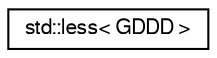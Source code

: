 digraph "Graphical Class Hierarchy"
{
  edge [fontname="FreeSans",fontsize="10",labelfontname="FreeSans",labelfontsize="10"];
  node [fontname="FreeSans",fontsize="10",shape=record];
  rankdir="LR";
  Node1 [label="std::less\< GDDD \>",height=0.2,width=0.4,color="black", fillcolor="white", style="filled",URL="$structstd_1_1less_3_01GDDD_01_4.html",tooltip="Compares two DDD in hash tables. "];
}
